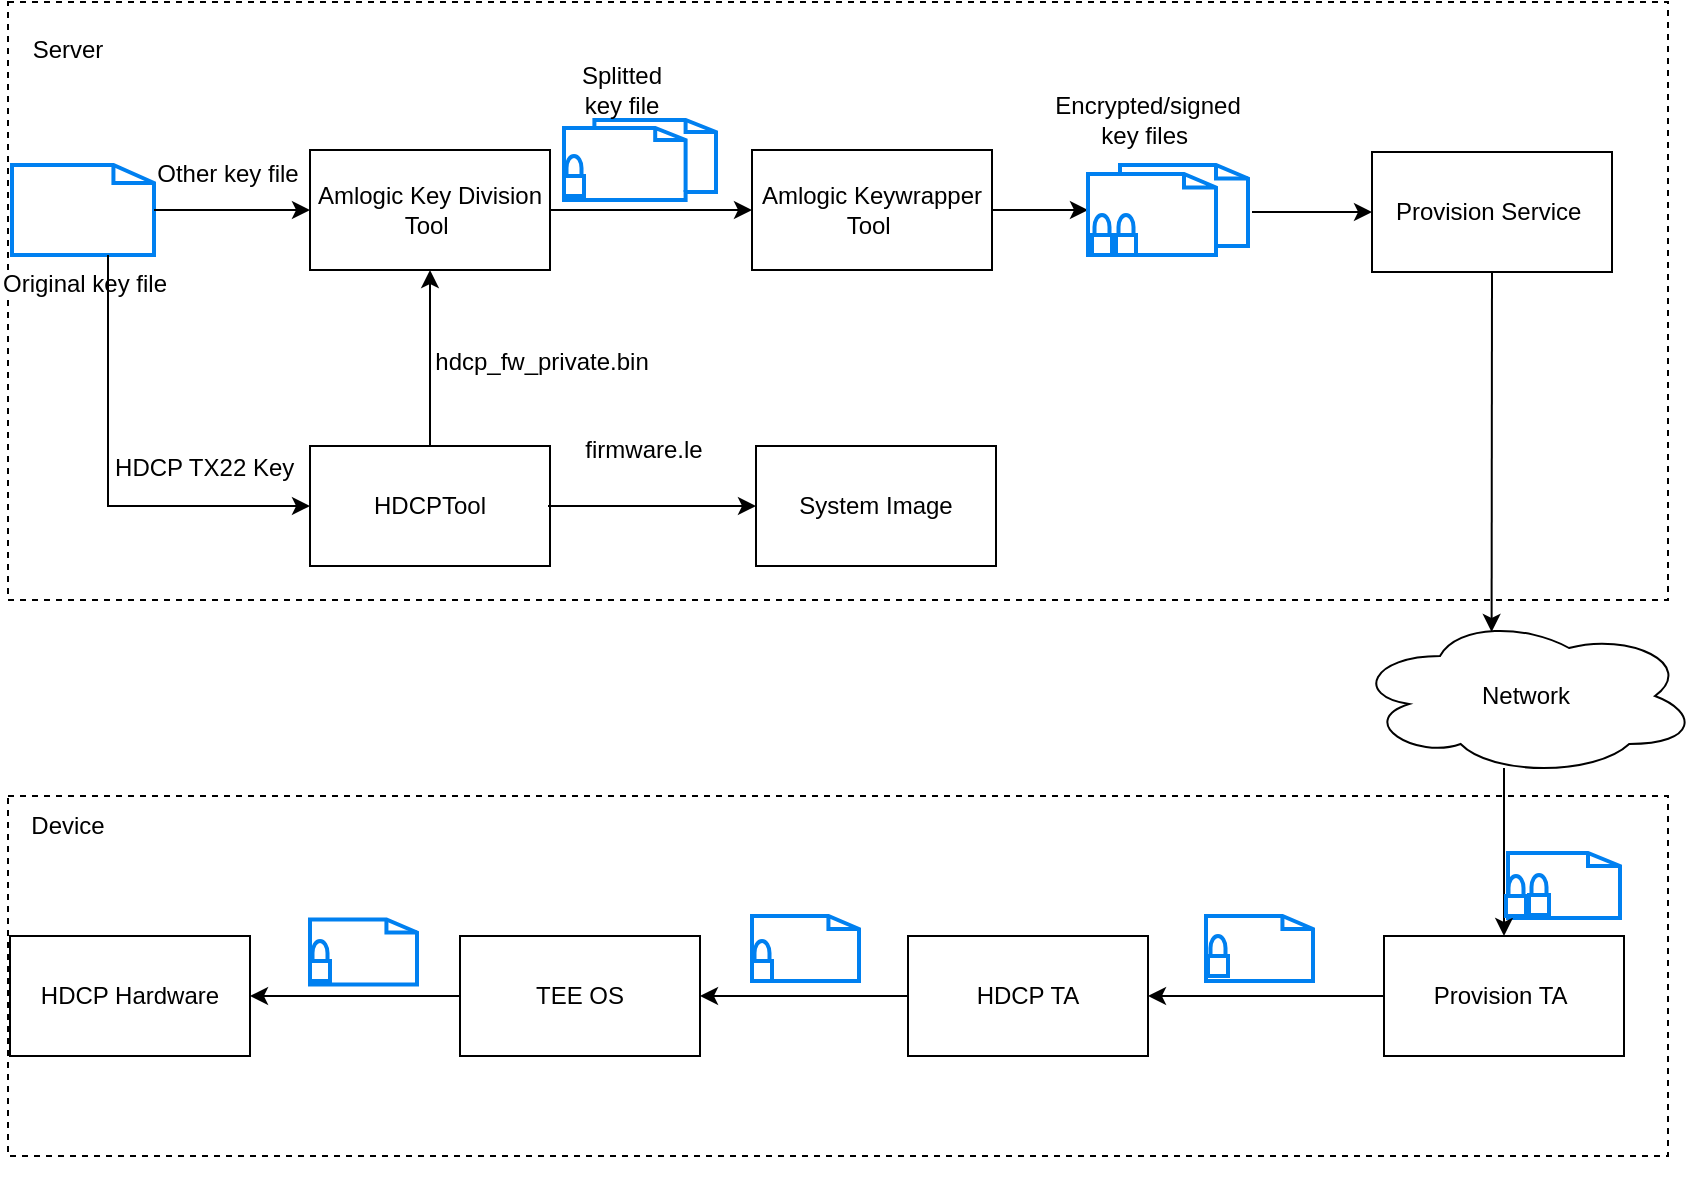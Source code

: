 <mxfile version="22.1.0" type="github">
  <diagram name="Page-1" id="Oi2URwplTFKzTPAcGBmn">
    <mxGraphModel dx="2156" dy="884" grid="1" gridSize="10" guides="1" tooltips="1" connect="1" arrows="1" fold="1" page="1" pageScale="1" pageWidth="827" pageHeight="1169" math="0" shadow="0">
      <root>
        <mxCell id="0" />
        <mxCell id="1" parent="0" />
        <mxCell id="CoVtvvBq3vYbISneMbIC-51" value="&lt;blockquote style=&quot;margin: 0 0 0 40px; border: none; padding: 0px;&quot;&gt;&lt;div style=&quot;&quot;&gt;&lt;br&gt;&lt;/div&gt;&lt;/blockquote&gt;" style="rounded=0;whiteSpace=wrap;html=1;dashed=1;align=center;labelPosition=center;verticalLabelPosition=bottom;verticalAlign=top;" parent="1" vertex="1">
          <mxGeometry y="608" width="830" height="180" as="geometry" />
        </mxCell>
        <mxCell id="CoVtvvBq3vYbISneMbIC-37" value="" style="html=1;verticalLabelPosition=bottom;align=center;labelBackgroundColor=#ffffff;verticalAlign=top;strokeWidth=2;strokeColor=#0080F0;shadow=0;dashed=0;shape=mxgraph.ios7.icons.document;" parent="1" vertex="1">
          <mxGeometry x="750" y="636.5" width="56" height="32.5" as="geometry" />
        </mxCell>
        <mxCell id="CoVtvvBq3vYbISneMbIC-13" value="&lt;blockquote style=&quot;margin: 0 0 0 40px; border: none; padding: 0px;&quot;&gt;&lt;div style=&quot;&quot;&gt;&lt;br&gt;&lt;/div&gt;&lt;/blockquote&gt;" style="rounded=0;whiteSpace=wrap;html=1;dashed=1;align=center;labelPosition=center;verticalLabelPosition=bottom;verticalAlign=top;" parent="1" vertex="1">
          <mxGeometry y="211" width="830" height="299" as="geometry" />
        </mxCell>
        <mxCell id="CoVtvvBq3vYbISneMbIC-1" value="Original key file" style="html=1;verticalLabelPosition=bottom;align=center;labelBackgroundColor=#ffffff;verticalAlign=top;strokeWidth=2;strokeColor=#0080F0;shadow=0;dashed=0;shape=mxgraph.ios7.icons.document;" parent="1" vertex="1">
          <mxGeometry x="2" y="292.5" width="71" height="45" as="geometry" />
        </mxCell>
        <mxCell id="CoVtvvBq3vYbISneMbIC-2" value="Amlogic Key Division Tool&amp;nbsp;" style="rounded=0;whiteSpace=wrap;html=1;" parent="1" vertex="1">
          <mxGeometry x="151" y="285" width="120" height="60" as="geometry" />
        </mxCell>
        <mxCell id="CoVtvvBq3vYbISneMbIC-3" value="Amlogic Keywrapper Tool&amp;nbsp;" style="rounded=0;whiteSpace=wrap;html=1;" parent="1" vertex="1">
          <mxGeometry x="372" y="285" width="120" height="60" as="geometry" />
        </mxCell>
        <mxCell id="CoVtvvBq3vYbISneMbIC-4" value="" style="endArrow=classic;html=1;rounded=0;entryX=0;entryY=0.5;entryDx=0;entryDy=0;" parent="1" source="CoVtvvBq3vYbISneMbIC-1" target="CoVtvvBq3vYbISneMbIC-2" edge="1">
          <mxGeometry width="50" height="50" relative="1" as="geometry">
            <mxPoint x="110" y="320" as="sourcePoint" />
            <mxPoint x="160" y="270" as="targetPoint" />
          </mxGeometry>
        </mxCell>
        <mxCell id="CoVtvvBq3vYbISneMbIC-5" value="" style="endArrow=classic;html=1;rounded=0;exitX=1;exitY=0.5;exitDx=0;exitDy=0;entryX=0;entryY=0.5;entryDx=0;entryDy=0;" parent="1" source="CoVtvvBq3vYbISneMbIC-2" target="CoVtvvBq3vYbISneMbIC-3" edge="1">
          <mxGeometry width="50" height="50" relative="1" as="geometry">
            <mxPoint x="230" y="315" as="sourcePoint" />
            <mxPoint x="389" y="315" as="targetPoint" />
          </mxGeometry>
        </mxCell>
        <mxCell id="CoVtvvBq3vYbISneMbIC-6" value="" style="html=1;verticalLabelPosition=bottom;align=center;labelBackgroundColor=#ffffff;verticalAlign=top;strokeWidth=2;strokeColor=#0080F0;shadow=0;dashed=0;shape=mxgraph.ios7.icons.documents;" parent="1" vertex="1">
          <mxGeometry x="278" y="270" width="76" height="40" as="geometry" />
        </mxCell>
        <mxCell id="CoVtvvBq3vYbISneMbIC-9" value="" style="edgeStyle=orthogonalEdgeStyle;rounded=0;orthogonalLoop=1;jettySize=auto;html=1;exitX=1;exitY=0.5;exitDx=0;exitDy=0;" parent="1" source="CoVtvvBq3vYbISneMbIC-3" target="CoVtvvBq3vYbISneMbIC-7" edge="1">
          <mxGeometry relative="1" as="geometry">
            <mxPoint x="700" y="440" as="targetPoint" />
          </mxGeometry>
        </mxCell>
        <mxCell id="CoVtvvBq3vYbISneMbIC-7" value="" style="html=1;verticalLabelPosition=bottom;align=center;labelBackgroundColor=#ffffff;verticalAlign=top;strokeWidth=2;strokeColor=#0080F0;shadow=0;dashed=0;shape=mxgraph.ios7.icons.documents;" parent="1" vertex="1">
          <mxGeometry x="540" y="292.5" width="80" height="45" as="geometry" />
        </mxCell>
        <mxCell id="CoVtvvBq3vYbISneMbIC-10" value="Provision Service&amp;nbsp;" style="rounded=0;whiteSpace=wrap;html=1;" parent="1" vertex="1">
          <mxGeometry x="682" y="286" width="120" height="60" as="geometry" />
        </mxCell>
        <mxCell id="CoVtvvBq3vYbISneMbIC-11" value="" style="endArrow=classic;html=1;rounded=0;entryX=0;entryY=0.5;entryDx=0;entryDy=0;exitX=1.025;exitY=0.522;exitDx=0;exitDy=0;exitPerimeter=0;" parent="1" source="CoVtvvBq3vYbISneMbIC-7" target="CoVtvvBq3vYbISneMbIC-10" edge="1">
          <mxGeometry width="50" height="50" relative="1" as="geometry">
            <mxPoint x="650" y="320" as="sourcePoint" />
            <mxPoint x="700" y="270" as="targetPoint" />
          </mxGeometry>
        </mxCell>
        <mxCell id="CoVtvvBq3vYbISneMbIC-18" value="Splitted key file" style="text;html=1;strokeColor=none;fillColor=none;align=center;verticalAlign=middle;whiteSpace=wrap;rounded=0;" parent="1" vertex="1">
          <mxGeometry x="277" y="240" width="60" height="30" as="geometry" />
        </mxCell>
        <mxCell id="CoVtvvBq3vYbISneMbIC-19" value="Encrypted/signed key files&amp;nbsp;" style="text;html=1;strokeColor=none;fillColor=none;align=center;verticalAlign=middle;whiteSpace=wrap;rounded=0;" parent="1" vertex="1">
          <mxGeometry x="540" y="255" width="60" height="30" as="geometry" />
        </mxCell>
        <mxCell id="CoVtvvBq3vYbISneMbIC-20" value="Provision TA&amp;nbsp;" style="rounded=0;whiteSpace=wrap;html=1;" parent="1" vertex="1">
          <mxGeometry x="688" y="678" width="120" height="60" as="geometry" />
        </mxCell>
        <mxCell id="CoVtvvBq3vYbISneMbIC-21" value="HDCP TA" style="rounded=0;whiteSpace=wrap;html=1;" parent="1" vertex="1">
          <mxGeometry x="450" y="678" width="120" height="60" as="geometry" />
        </mxCell>
        <mxCell id="CoVtvvBq3vYbISneMbIC-22" value="" style="html=1;verticalLabelPosition=bottom;align=center;labelBackgroundColor=#ffffff;verticalAlign=top;strokeWidth=2;strokeColor=#0080F0;shadow=0;dashed=0;shape=mxgraph.ios7.icons.locked;" parent="1" vertex="1">
          <mxGeometry x="554" y="317.5" width="10" height="20" as="geometry" />
        </mxCell>
        <mxCell id="CoVtvvBq3vYbISneMbIC-23" value="" style="html=1;verticalLabelPosition=bottom;align=center;labelBackgroundColor=#ffffff;verticalAlign=top;strokeWidth=2;strokeColor=#0080F0;shadow=0;dashed=0;shape=mxgraph.ios7.icons.locked;" parent="1" vertex="1">
          <mxGeometry x="542" y="317.5" width="10" height="20" as="geometry" />
        </mxCell>
        <mxCell id="CoVtvvBq3vYbISneMbIC-24" value="" style="html=1;verticalLabelPosition=bottom;align=center;labelBackgroundColor=#ffffff;verticalAlign=top;strokeWidth=2;strokeColor=#0080F0;shadow=0;dashed=0;shape=mxgraph.ios7.icons.locked;" parent="1" vertex="1">
          <mxGeometry x="278" y="288" width="10" height="20" as="geometry" />
        </mxCell>
        <mxCell id="CoVtvvBq3vYbISneMbIC-25" value="Network" style="ellipse;shape=cloud;whiteSpace=wrap;html=1;" parent="1" vertex="1">
          <mxGeometry x="673" y="518" width="172" height="80" as="geometry" />
        </mxCell>
        <mxCell id="CoVtvvBq3vYbISneMbIC-26" value="TEE OS" style="rounded=0;whiteSpace=wrap;html=1;" parent="1" vertex="1">
          <mxGeometry x="226" y="678" width="120" height="60" as="geometry" />
        </mxCell>
        <mxCell id="CoVtvvBq3vYbISneMbIC-27" value="HDCP Hardware" style="rounded=0;whiteSpace=wrap;html=1;" parent="1" vertex="1">
          <mxGeometry x="1" y="678" width="120" height="60" as="geometry" />
        </mxCell>
        <mxCell id="CoVtvvBq3vYbISneMbIC-28" value="" style="endArrow=classic;html=1;rounded=0;exitX=0.5;exitY=1;exitDx=0;exitDy=0;entryX=0.4;entryY=0.1;entryDx=0;entryDy=0;entryPerimeter=0;" parent="1" source="CoVtvvBq3vYbISneMbIC-10" target="CoVtvvBq3vYbISneMbIC-25" edge="1">
          <mxGeometry width="50" height="50" relative="1" as="geometry">
            <mxPoint x="726" y="345" as="sourcePoint" />
            <mxPoint x="536" y="450" as="targetPoint" />
          </mxGeometry>
        </mxCell>
        <mxCell id="CoVtvvBq3vYbISneMbIC-30" value="" style="endArrow=classic;html=1;rounded=0;exitX=0.436;exitY=0.95;exitDx=0;exitDy=0;exitPerimeter=0;entryX=0.5;entryY=0;entryDx=0;entryDy=0;" parent="1" source="CoVtvvBq3vYbISneMbIC-25" target="CoVtvvBq3vYbISneMbIC-20" edge="1">
          <mxGeometry width="50" height="50" relative="1" as="geometry">
            <mxPoint x="820" y="580" as="sourcePoint" />
            <mxPoint x="870" y="530" as="targetPoint" />
          </mxGeometry>
        </mxCell>
        <mxCell id="CoVtvvBq3vYbISneMbIC-31" value="" style="endArrow=classic;html=1;rounded=0;exitX=0;exitY=0.5;exitDx=0;exitDy=0;entryX=1;entryY=0.5;entryDx=0;entryDy=0;" parent="1" source="CoVtvvBq3vYbISneMbIC-20" target="CoVtvvBq3vYbISneMbIC-21" edge="1">
          <mxGeometry width="50" height="50" relative="1" as="geometry">
            <mxPoint x="500" y="608" as="sourcePoint" />
            <mxPoint x="550" y="558" as="targetPoint" />
          </mxGeometry>
        </mxCell>
        <mxCell id="CoVtvvBq3vYbISneMbIC-32" value="" style="endArrow=classic;html=1;rounded=0;exitX=0;exitY=0.5;exitDx=0;exitDy=0;entryX=1;entryY=0.5;entryDx=0;entryDy=0;" parent="1" source="CoVtvvBq3vYbISneMbIC-21" target="CoVtvvBq3vYbISneMbIC-26" edge="1">
          <mxGeometry width="50" height="50" relative="1" as="geometry">
            <mxPoint x="310" y="608" as="sourcePoint" />
            <mxPoint x="360" y="558" as="targetPoint" />
          </mxGeometry>
        </mxCell>
        <mxCell id="CoVtvvBq3vYbISneMbIC-36" value="" style="html=1;verticalLabelPosition=bottom;align=center;labelBackgroundColor=#ffffff;verticalAlign=top;strokeWidth=2;strokeColor=#0080F0;shadow=0;dashed=0;shape=mxgraph.ios7.icons.locked;" parent="1" vertex="1">
          <mxGeometry x="749" y="648" width="10" height="20" as="geometry" />
        </mxCell>
        <mxCell id="CoVtvvBq3vYbISneMbIC-38" value="" style="html=1;verticalLabelPosition=bottom;align=center;labelBackgroundColor=#ffffff;verticalAlign=top;strokeWidth=2;strokeColor=#0080F0;shadow=0;dashed=0;shape=mxgraph.ios7.icons.locked;" parent="1" vertex="1">
          <mxGeometry x="760.5" y="647.5" width="10" height="20" as="geometry" />
        </mxCell>
        <mxCell id="CoVtvvBq3vYbISneMbIC-42" value="" style="html=1;verticalLabelPosition=bottom;align=center;labelBackgroundColor=#ffffff;verticalAlign=top;strokeWidth=2;strokeColor=#0080F0;shadow=0;dashed=0;shape=mxgraph.ios7.icons.document;" parent="1" vertex="1">
          <mxGeometry x="599" y="668" width="53.5" height="32.5" as="geometry" />
        </mxCell>
        <mxCell id="CoVtvvBq3vYbISneMbIC-43" value="" style="html=1;verticalLabelPosition=bottom;align=center;labelBackgroundColor=#ffffff;verticalAlign=top;strokeWidth=2;strokeColor=#0080F0;shadow=0;dashed=0;shape=mxgraph.ios7.icons.locked;" parent="1" vertex="1">
          <mxGeometry x="600" y="678" width="10" height="20" as="geometry" />
        </mxCell>
        <mxCell id="CoVtvvBq3vYbISneMbIC-44" value="" style="html=1;verticalLabelPosition=bottom;align=center;labelBackgroundColor=#ffffff;verticalAlign=top;strokeWidth=2;strokeColor=#0080F0;shadow=0;dashed=0;shape=mxgraph.ios7.icons.document;" parent="1" vertex="1">
          <mxGeometry x="372" y="668" width="53.5" height="32.5" as="geometry" />
        </mxCell>
        <mxCell id="CoVtvvBq3vYbISneMbIC-45" value="" style="html=1;verticalLabelPosition=bottom;align=center;labelBackgroundColor=#ffffff;verticalAlign=top;strokeWidth=2;strokeColor=#0080F0;shadow=0;dashed=0;shape=mxgraph.ios7.icons.locked;" parent="1" vertex="1">
          <mxGeometry x="372" y="680.5" width="10" height="20" as="geometry" />
        </mxCell>
        <mxCell id="CoVtvvBq3vYbISneMbIC-46" value="" style="html=1;verticalLabelPosition=bottom;align=center;labelBackgroundColor=#ffffff;verticalAlign=top;strokeWidth=2;strokeColor=#0080F0;shadow=0;dashed=0;shape=mxgraph.ios7.icons.document;" parent="1" vertex="1">
          <mxGeometry x="151" y="669.75" width="53.5" height="32.5" as="geometry" />
        </mxCell>
        <mxCell id="CoVtvvBq3vYbISneMbIC-47" value="" style="html=1;verticalLabelPosition=bottom;align=center;labelBackgroundColor=#ffffff;verticalAlign=top;strokeWidth=2;strokeColor=#0080F0;shadow=0;dashed=0;shape=mxgraph.ios7.icons.locked;" parent="1" vertex="1">
          <mxGeometry x="151" y="680.5" width="10" height="20" as="geometry" />
        </mxCell>
        <mxCell id="CoVtvvBq3vYbISneMbIC-48" value="" style="endArrow=classic;html=1;rounded=0;entryX=1;entryY=0.5;entryDx=0;entryDy=0;exitX=0;exitY=0.5;exitDx=0;exitDy=0;" parent="1" source="CoVtvvBq3vYbISneMbIC-26" target="CoVtvvBq3vYbISneMbIC-27" edge="1">
          <mxGeometry width="50" height="50" relative="1" as="geometry">
            <mxPoint x="220" y="618" as="sourcePoint" />
            <mxPoint x="270" y="568" as="targetPoint" />
          </mxGeometry>
        </mxCell>
        <mxCell id="CoVtvvBq3vYbISneMbIC-50" value="Server" style="text;html=1;strokeColor=none;fillColor=none;align=center;verticalAlign=middle;whiteSpace=wrap;rounded=0;" parent="1" vertex="1">
          <mxGeometry y="220" width="60" height="30" as="geometry" />
        </mxCell>
        <mxCell id="CoVtvvBq3vYbISneMbIC-52" value="Device" style="text;html=1;strokeColor=none;fillColor=none;align=center;verticalAlign=middle;whiteSpace=wrap;rounded=0;" parent="1" vertex="1">
          <mxGeometry y="608" width="60" height="30" as="geometry" />
        </mxCell>
        <mxCell id="oTAOd8NIU_a4ycHPTWen-1" value="HDCPTool" style="rounded=0;whiteSpace=wrap;html=1;" vertex="1" parent="1">
          <mxGeometry x="151" y="433" width="120" height="60" as="geometry" />
        </mxCell>
        <mxCell id="oTAOd8NIU_a4ycHPTWen-3" value="" style="endArrow=classic;html=1;rounded=0;entryX=0;entryY=0.5;entryDx=0;entryDy=0;edgeStyle=orthogonalEdgeStyle;" edge="1" parent="1" source="CoVtvvBq3vYbISneMbIC-1" target="oTAOd8NIU_a4ycHPTWen-1">
          <mxGeometry width="50" height="50" relative="1" as="geometry">
            <mxPoint x="50" y="430" as="sourcePoint" />
            <mxPoint x="100" y="380" as="targetPoint" />
            <Array as="points">
              <mxPoint x="50" y="463" />
            </Array>
          </mxGeometry>
        </mxCell>
        <mxCell id="oTAOd8NIU_a4ycHPTWen-5" value="HDCP TX22 Key&amp;nbsp;" style="text;html=1;strokeColor=none;fillColor=none;align=center;verticalAlign=middle;whiteSpace=wrap;rounded=0;" vertex="1" parent="1">
          <mxGeometry x="45" y="406" width="110" height="75" as="geometry" />
        </mxCell>
        <mxCell id="oTAOd8NIU_a4ycHPTWen-6" value="Other key file" style="text;html=1;strokeColor=none;fillColor=none;align=center;verticalAlign=middle;whiteSpace=wrap;rounded=0;" vertex="1" parent="1">
          <mxGeometry x="70" y="282" width="80" height="30" as="geometry" />
        </mxCell>
        <mxCell id="oTAOd8NIU_a4ycHPTWen-7" value="" style="endArrow=classic;html=1;rounded=0;entryX=0.5;entryY=1;entryDx=0;entryDy=0;exitX=0.5;exitY=0;exitDx=0;exitDy=0;" edge="1" parent="1" source="oTAOd8NIU_a4ycHPTWen-1" target="CoVtvvBq3vYbISneMbIC-2">
          <mxGeometry width="50" height="50" relative="1" as="geometry">
            <mxPoint x="360" y="380" as="sourcePoint" />
            <mxPoint x="410" y="330" as="targetPoint" />
          </mxGeometry>
        </mxCell>
        <mxCell id="oTAOd8NIU_a4ycHPTWen-8" value="hdcp_fw_private.bin" style="text;html=1;strokeColor=none;fillColor=none;align=center;verticalAlign=middle;whiteSpace=wrap;rounded=0;" vertex="1" parent="1">
          <mxGeometry x="237" y="376" width="60" height="30" as="geometry" />
        </mxCell>
        <mxCell id="oTAOd8NIU_a4ycHPTWen-9" value="" style="endArrow=classic;html=1;rounded=0;entryX=0;entryY=0.5;entryDx=0;entryDy=0;" edge="1" parent="1" target="oTAOd8NIU_a4ycHPTWen-11">
          <mxGeometry width="50" height="50" relative="1" as="geometry">
            <mxPoint x="270" y="463" as="sourcePoint" />
            <mxPoint x="374" y="463" as="targetPoint" />
          </mxGeometry>
        </mxCell>
        <mxCell id="oTAOd8NIU_a4ycHPTWen-10" value="firmware.le" style="text;html=1;strokeColor=none;fillColor=none;align=center;verticalAlign=middle;whiteSpace=wrap;rounded=0;" vertex="1" parent="1">
          <mxGeometry x="288" y="420" width="60" height="30" as="geometry" />
        </mxCell>
        <mxCell id="oTAOd8NIU_a4ycHPTWen-11" value="System Image" style="rounded=0;whiteSpace=wrap;html=1;" vertex="1" parent="1">
          <mxGeometry x="374" y="433" width="120" height="60" as="geometry" />
        </mxCell>
      </root>
    </mxGraphModel>
  </diagram>
</mxfile>
